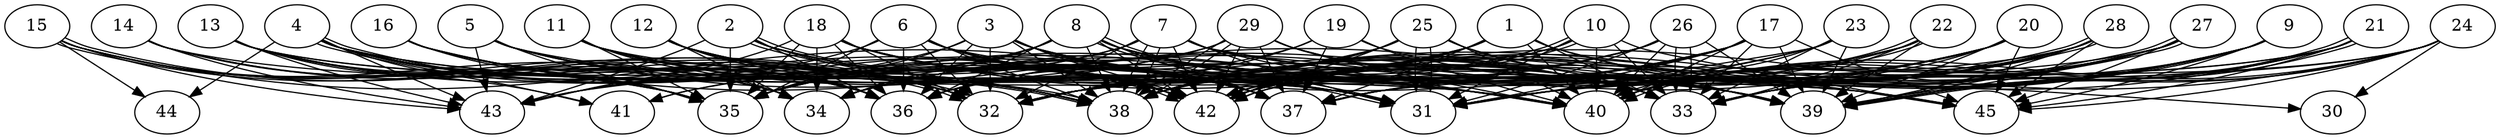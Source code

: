 // DAG automatically generated by daggen at Thu Oct  3 14:07:25 2019
// ./daggen --dot -n 45 --ccr 0.3 --fat 0.9 --regular 0.5 --density 0.9 --mindata 5242880 --maxdata 52428800 
digraph G {
  1 [size="113158827", alpha="0.14", expect_size="33947648"] 
  1 -> 33 [size ="33947648"]
  1 -> 34 [size ="33947648"]
  1 -> 35 [size ="33947648"]
  1 -> 37 [size ="33947648"]
  1 -> 38 [size ="33947648"]
  1 -> 39 [size ="33947648"]
  1 -> 40 [size ="33947648"]
  1 -> 42 [size ="33947648"]
  1 -> 45 [size ="33947648"]
  2 [size="77192533", alpha="0.05", expect_size="23157760"] 
  2 -> 31 [size ="23157760"]
  2 -> 33 [size ="23157760"]
  2 -> 35 [size ="23157760"]
  2 -> 36 [size ="23157760"]
  2 -> 37 [size ="23157760"]
  2 -> 38 [size ="23157760"]
  2 -> 42 [size ="23157760"]
  2 -> 42 [size ="23157760"]
  2 -> 43 [size ="23157760"]
  3 [size="75414187", alpha="0.06", expect_size="22624256"] 
  3 -> 32 [size ="22624256"]
  3 -> 33 [size ="22624256"]
  3 -> 35 [size ="22624256"]
  3 -> 36 [size ="22624256"]
  3 -> 37 [size ="22624256"]
  3 -> 38 [size ="22624256"]
  3 -> 40 [size ="22624256"]
  3 -> 42 [size ="22624256"]
  3 -> 43 [size ="22624256"]
  3 -> 45 [size ="22624256"]
  4 [size="18165760", alpha="0.20", expect_size="5449728"] 
  4 -> 32 [size ="5449728"]
  4 -> 34 [size ="5449728"]
  4 -> 35 [size ="5449728"]
  4 -> 37 [size ="5449728"]
  4 -> 38 [size ="5449728"]
  4 -> 38 [size ="5449728"]
  4 -> 39 [size ="5449728"]
  4 -> 40 [size ="5449728"]
  4 -> 41 [size ="5449728"]
  4 -> 42 [size ="5449728"]
  4 -> 43 [size ="5449728"]
  4 -> 44 [size ="5449728"]
  5 [size="75625813", alpha="0.05", expect_size="22687744"] 
  5 -> 31 [size ="22687744"]
  5 -> 32 [size ="22687744"]
  5 -> 35 [size ="22687744"]
  5 -> 36 [size ="22687744"]
  5 -> 38 [size ="22687744"]
  5 -> 42 [size ="22687744"]
  5 -> 43 [size ="22687744"]
  5 -> 45 [size ="22687744"]
  6 [size="36604587", alpha="0.09", expect_size="10981376"] 
  6 -> 31 [size ="10981376"]
  6 -> 32 [size ="10981376"]
  6 -> 35 [size ="10981376"]
  6 -> 36 [size ="10981376"]
  6 -> 37 [size ="10981376"]
  6 -> 38 [size ="10981376"]
  6 -> 40 [size ="10981376"]
  6 -> 42 [size ="10981376"]
  6 -> 43 [size ="10981376"]
  6 -> 45 [size ="10981376"]
  7 [size="75499520", alpha="0.07", expect_size="22649856"] 
  7 -> 30 [size ="22649856"]
  7 -> 31 [size ="22649856"]
  7 -> 32 [size ="22649856"]
  7 -> 35 [size ="22649856"]
  7 -> 38 [size ="22649856"]
  7 -> 38 [size ="22649856"]
  7 -> 39 [size ="22649856"]
  7 -> 40 [size ="22649856"]
  7 -> 41 [size ="22649856"]
  7 -> 42 [size ="22649856"]
  8 [size="116746240", alpha="0.03", expect_size="35023872"] 
  8 -> 31 [size ="35023872"]
  8 -> 31 [size ="35023872"]
  8 -> 33 [size ="35023872"]
  8 -> 34 [size ="35023872"]
  8 -> 35 [size ="35023872"]
  8 -> 36 [size ="35023872"]
  8 -> 37 [size ="35023872"]
  8 -> 38 [size ="35023872"]
  8 -> 39 [size ="35023872"]
  8 -> 40 [size ="35023872"]
  8 -> 41 [size ="35023872"]
  8 -> 42 [size ="35023872"]
  9 [size="98252800", alpha="0.18", expect_size="29475840"] 
  9 -> 31 [size ="29475840"]
  9 -> 33 [size ="29475840"]
  9 -> 37 [size ="29475840"]
  9 -> 38 [size ="29475840"]
  9 -> 39 [size ="29475840"]
  9 -> 40 [size ="29475840"]
  9 -> 42 [size ="29475840"]
  9 -> 45 [size ="29475840"]
  10 [size="36444160", alpha="0.08", expect_size="10933248"] 
  10 -> 31 [size ="10933248"]
  10 -> 32 [size ="10933248"]
  10 -> 33 [size ="10933248"]
  10 -> 36 [size ="10933248"]
  10 -> 40 [size ="10933248"]
  10 -> 42 [size ="10933248"]
  10 -> 42 [size ="10933248"]
  10 -> 45 [size ="10933248"]
  11 [size="69246293", alpha="0.08", expect_size="20773888"] 
  11 -> 31 [size ="20773888"]
  11 -> 34 [size ="20773888"]
  11 -> 35 [size ="20773888"]
  11 -> 36 [size ="20773888"]
  11 -> 38 [size ="20773888"]
  11 -> 40 [size ="20773888"]
  11 -> 42 [size ="20773888"]
  12 [size="23763627", alpha="0.11", expect_size="7129088"] 
  12 -> 31 [size ="7129088"]
  12 -> 32 [size ="7129088"]
  12 -> 34 [size ="7129088"]
  12 -> 36 [size ="7129088"]
  12 -> 37 [size ="7129088"]
  12 -> 38 [size ="7129088"]
  12 -> 42 [size ="7129088"]
  13 [size="62228480", alpha="0.12", expect_size="18668544"] 
  13 -> 31 [size ="18668544"]
  13 -> 32 [size ="18668544"]
  13 -> 33 [size ="18668544"]
  13 -> 34 [size ="18668544"]
  13 -> 35 [size ="18668544"]
  13 -> 41 [size ="18668544"]
  13 -> 42 [size ="18668544"]
  13 -> 43 [size ="18668544"]
  14 [size="111233707", alpha="0.14", expect_size="33370112"] 
  14 -> 31 [size ="33370112"]
  14 -> 32 [size ="33370112"]
  14 -> 35 [size ="33370112"]
  14 -> 36 [size ="33370112"]
  14 -> 43 [size ="33370112"]
  15 [size="109612373", alpha="0.07", expect_size="32883712"] 
  15 -> 32 [size ="32883712"]
  15 -> 32 [size ="32883712"]
  15 -> 34 [size ="32883712"]
  15 -> 35 [size ="32883712"]
  15 -> 36 [size ="32883712"]
  15 -> 37 [size ="32883712"]
  15 -> 43 [size ="32883712"]
  15 -> 44 [size ="32883712"]
  16 [size="150644053", alpha="0.06", expect_size="45193216"] 
  16 -> 32 [size ="45193216"]
  16 -> 33 [size ="45193216"]
  16 -> 34 [size ="45193216"]
  16 -> 35 [size ="45193216"]
  16 -> 36 [size ="45193216"]
  16 -> 37 [size ="45193216"]
  16 -> 38 [size ="45193216"]
  17 [size="61081600", alpha="0.16", expect_size="18324480"] 
  17 -> 31 [size ="18324480"]
  17 -> 32 [size ="18324480"]
  17 -> 33 [size ="18324480"]
  17 -> 34 [size ="18324480"]
  17 -> 35 [size ="18324480"]
  17 -> 37 [size ="18324480"]
  17 -> 39 [size ="18324480"]
  17 -> 40 [size ="18324480"]
  17 -> 45 [size ="18324480"]
  18 [size="119845547", alpha="0.09", expect_size="35953664"] 
  18 -> 31 [size ="35953664"]
  18 -> 32 [size ="35953664"]
  18 -> 33 [size ="35953664"]
  18 -> 34 [size ="35953664"]
  18 -> 35 [size ="35953664"]
  18 -> 36 [size ="35953664"]
  18 -> 39 [size ="35953664"]
  18 -> 40 [size ="35953664"]
  18 -> 42 [size ="35953664"]
  18 -> 43 [size ="35953664"]
  19 [size="145152000", alpha="0.16", expect_size="43545600"] 
  19 -> 32 [size ="43545600"]
  19 -> 36 [size ="43545600"]
  19 -> 37 [size ="43545600"]
  19 -> 39 [size ="43545600"]
  19 -> 40 [size ="43545600"]
  20 [size="131624960", alpha="0.09", expect_size="39487488"] 
  20 -> 32 [size ="39487488"]
  20 -> 33 [size ="39487488"]
  20 -> 36 [size ="39487488"]
  20 -> 37 [size ="39487488"]
  20 -> 38 [size ="39487488"]
  20 -> 39 [size ="39487488"]
  20 -> 40 [size ="39487488"]
  20 -> 45 [size ="39487488"]
  21 [size="37362347", alpha="0.13", expect_size="11208704"] 
  21 -> 31 [size ="11208704"]
  21 -> 33 [size ="11208704"]
  21 -> 36 [size ="11208704"]
  21 -> 37 [size ="11208704"]
  21 -> 39 [size ="11208704"]
  21 -> 39 [size ="11208704"]
  21 -> 40 [size ="11208704"]
  21 -> 45 [size ="11208704"]
  22 [size="100478293", alpha="0.05", expect_size="30143488"] 
  22 -> 31 [size ="30143488"]
  22 -> 33 [size ="30143488"]
  22 -> 34 [size ="30143488"]
  22 -> 36 [size ="30143488"]
  22 -> 39 [size ="30143488"]
  22 -> 40 [size ="30143488"]
  22 -> 40 [size ="30143488"]
  23 [size="29419520", alpha="0.05", expect_size="8825856"] 
  23 -> 31 [size ="8825856"]
  23 -> 32 [size ="8825856"]
  23 -> 33 [size ="8825856"]
  23 -> 35 [size ="8825856"]
  23 -> 39 [size ="8825856"]
  23 -> 40 [size ="8825856"]
  24 [size="123501227", alpha="0.04", expect_size="37050368"] 
  24 -> 30 [size ="37050368"]
  24 -> 31 [size ="37050368"]
  24 -> 33 [size ="37050368"]
  24 -> 38 [size ="37050368"]
  24 -> 39 [size ="37050368"]
  24 -> 40 [size ="37050368"]
  24 -> 42 [size ="37050368"]
  24 -> 45 [size ="37050368"]
  25 [size="73881600", alpha="0.11", expect_size="22164480"] 
  25 -> 31 [size ="22164480"]
  25 -> 31 [size ="22164480"]
  25 -> 32 [size ="22164480"]
  25 -> 33 [size ="22164480"]
  25 -> 34 [size ="22164480"]
  25 -> 38 [size ="22164480"]
  25 -> 39 [size ="22164480"]
  25 -> 40 [size ="22164480"]
  25 -> 42 [size ="22164480"]
  26 [size="132287147", alpha="0.01", expect_size="39686144"] 
  26 -> 31 [size ="39686144"]
  26 -> 32 [size ="39686144"]
  26 -> 33 [size ="39686144"]
  26 -> 33 [size ="39686144"]
  26 -> 34 [size ="39686144"]
  26 -> 38 [size ="39686144"]
  26 -> 39 [size ="39686144"]
  26 -> 40 [size ="39686144"]
  26 -> 42 [size ="39686144"]
  27 [size="21940907", alpha="0.18", expect_size="6582272"] 
  27 -> 31 [size ="6582272"]
  27 -> 32 [size ="6582272"]
  27 -> 33 [size ="6582272"]
  27 -> 37 [size ="6582272"]
  27 -> 38 [size ="6582272"]
  27 -> 39 [size ="6582272"]
  27 -> 39 [size ="6582272"]
  27 -> 40 [size ="6582272"]
  27 -> 42 [size ="6582272"]
  27 -> 45 [size ="6582272"]
  28 [size="150712320", alpha="0.07", expect_size="45213696"] 
  28 -> 31 [size ="45213696"]
  28 -> 32 [size ="45213696"]
  28 -> 33 [size ="45213696"]
  28 -> 37 [size ="45213696"]
  28 -> 38 [size ="45213696"]
  28 -> 39 [size ="45213696"]
  28 -> 40 [size ="45213696"]
  28 -> 42 [size ="45213696"]
  28 -> 42 [size ="45213696"]
  28 -> 45 [size ="45213696"]
  29 [size="60910933", alpha="0.07", expect_size="18273280"] 
  29 -> 33 [size ="18273280"]
  29 -> 34 [size ="18273280"]
  29 -> 37 [size ="18273280"]
  29 -> 38 [size ="18273280"]
  29 -> 38 [size ="18273280"]
  29 -> 39 [size ="18273280"]
  29 -> 40 [size ="18273280"]
  29 -> 42 [size ="18273280"]
  29 -> 43 [size ="18273280"]
  30 [size="30542507", alpha="0.09", expect_size="9162752"] 
  31 [size="97515520", alpha="0.17", expect_size="29254656"] 
  32 [size="42943147", alpha="0.07", expect_size="12882944"] 
  33 [size="83828053", alpha="0.02", expect_size="25148416"] 
  34 [size="120825173", alpha="0.09", expect_size="36247552"] 
  35 [size="154624000", alpha="0.08", expect_size="46387200"] 
  36 [size="86087680", alpha="0.04", expect_size="25826304"] 
  37 [size="91637760", alpha="0.05", expect_size="27491328"] 
  38 [size="72004267", alpha="0.19", expect_size="21601280"] 
  39 [size="126467413", alpha="0.10", expect_size="37940224"] 
  40 [size="21220693", alpha="0.15", expect_size="6366208"] 
  41 [size="89815040", alpha="0.03", expect_size="26944512"] 
  42 [size="69451093", alpha="0.01", expect_size="20835328"] 
  43 [size="123695787", alpha="0.00", expect_size="37108736"] 
  44 [size="140021760", alpha="0.14", expect_size="42006528"] 
  45 [size="54900053", alpha="0.14", expect_size="16470016"] 
}
